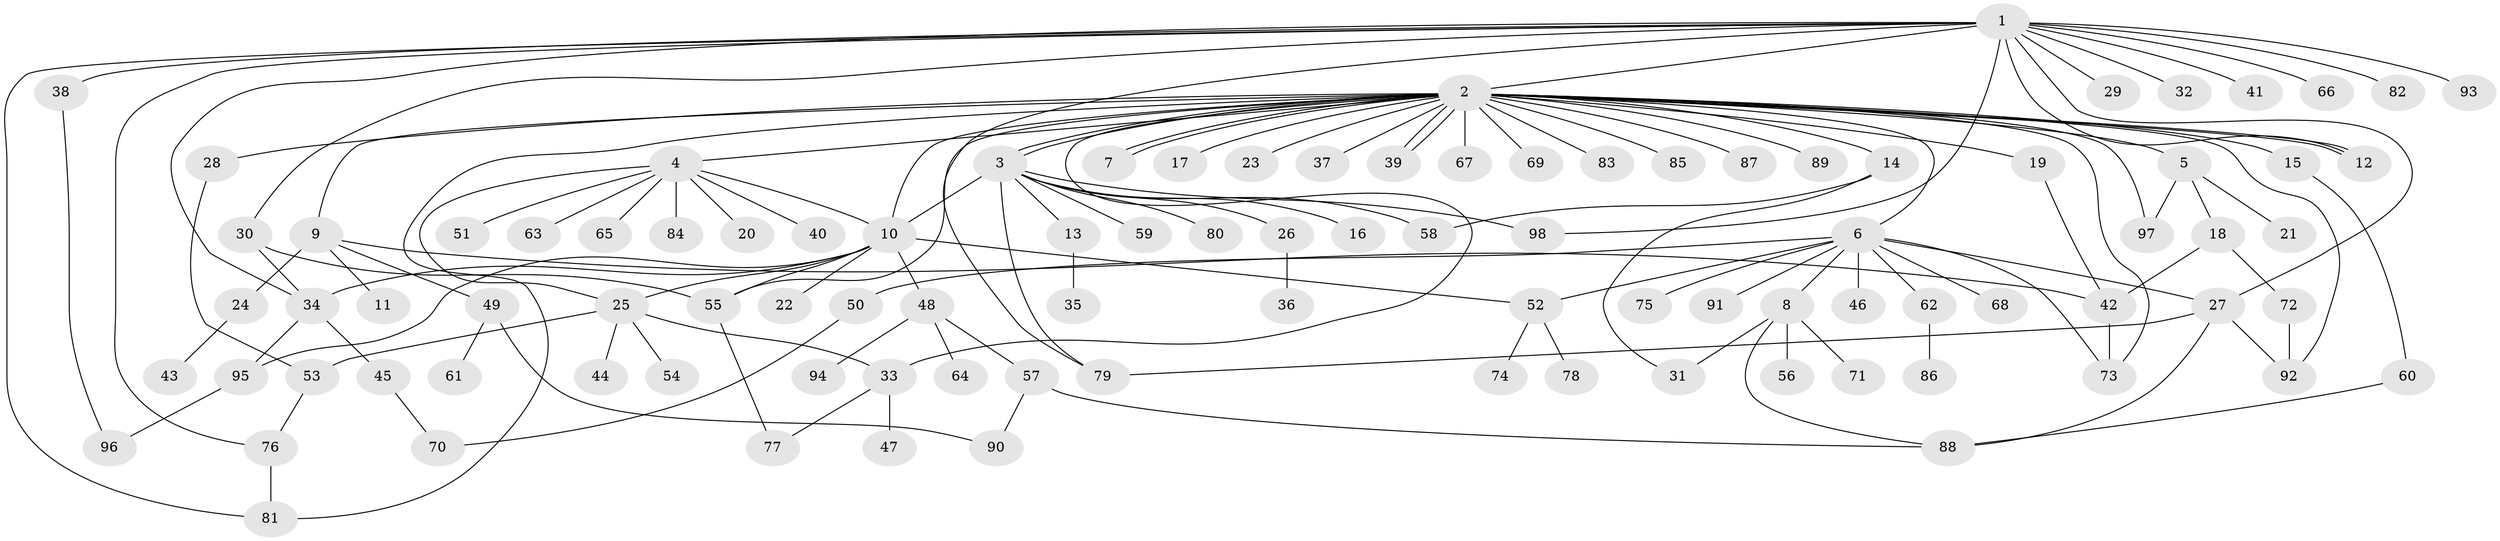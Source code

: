 // Generated by graph-tools (version 1.1) at 2025/01/03/09/25 03:01:37]
// undirected, 98 vertices, 136 edges
graph export_dot {
graph [start="1"]
  node [color=gray90,style=filled];
  1;
  2;
  3;
  4;
  5;
  6;
  7;
  8;
  9;
  10;
  11;
  12;
  13;
  14;
  15;
  16;
  17;
  18;
  19;
  20;
  21;
  22;
  23;
  24;
  25;
  26;
  27;
  28;
  29;
  30;
  31;
  32;
  33;
  34;
  35;
  36;
  37;
  38;
  39;
  40;
  41;
  42;
  43;
  44;
  45;
  46;
  47;
  48;
  49;
  50;
  51;
  52;
  53;
  54;
  55;
  56;
  57;
  58;
  59;
  60;
  61;
  62;
  63;
  64;
  65;
  66;
  67;
  68;
  69;
  70;
  71;
  72;
  73;
  74;
  75;
  76;
  77;
  78;
  79;
  80;
  81;
  82;
  83;
  84;
  85;
  86;
  87;
  88;
  89;
  90;
  91;
  92;
  93;
  94;
  95;
  96;
  97;
  98;
  1 -- 2;
  1 -- 12;
  1 -- 27;
  1 -- 29;
  1 -- 30;
  1 -- 32;
  1 -- 34;
  1 -- 38;
  1 -- 41;
  1 -- 66;
  1 -- 76;
  1 -- 79;
  1 -- 81;
  1 -- 82;
  1 -- 93;
  1 -- 98;
  2 -- 3;
  2 -- 3;
  2 -- 4;
  2 -- 5;
  2 -- 6;
  2 -- 7;
  2 -- 7;
  2 -- 9;
  2 -- 10;
  2 -- 12;
  2 -- 12;
  2 -- 14;
  2 -- 15;
  2 -- 17;
  2 -- 19;
  2 -- 23;
  2 -- 28;
  2 -- 33;
  2 -- 37;
  2 -- 39;
  2 -- 39;
  2 -- 55;
  2 -- 67;
  2 -- 69;
  2 -- 73;
  2 -- 81;
  2 -- 83;
  2 -- 85;
  2 -- 87;
  2 -- 89;
  2 -- 92;
  2 -- 97;
  3 -- 10;
  3 -- 13;
  3 -- 16;
  3 -- 26;
  3 -- 58;
  3 -- 59;
  3 -- 79;
  3 -- 80;
  3 -- 98;
  4 -- 10;
  4 -- 20;
  4 -- 25;
  4 -- 40;
  4 -- 51;
  4 -- 63;
  4 -- 65;
  4 -- 84;
  5 -- 18;
  5 -- 21;
  5 -- 97;
  6 -- 8;
  6 -- 27;
  6 -- 46;
  6 -- 50;
  6 -- 52;
  6 -- 62;
  6 -- 68;
  6 -- 73;
  6 -- 75;
  6 -- 91;
  8 -- 31;
  8 -- 56;
  8 -- 71;
  8 -- 88;
  9 -- 11;
  9 -- 24;
  9 -- 42;
  9 -- 49;
  10 -- 22;
  10 -- 25;
  10 -- 34;
  10 -- 48;
  10 -- 52;
  10 -- 55;
  10 -- 95;
  13 -- 35;
  14 -- 31;
  14 -- 58;
  15 -- 60;
  18 -- 42;
  18 -- 72;
  19 -- 42;
  24 -- 43;
  25 -- 33;
  25 -- 44;
  25 -- 53;
  25 -- 54;
  26 -- 36;
  27 -- 79;
  27 -- 88;
  27 -- 92;
  28 -- 53;
  30 -- 34;
  30 -- 55;
  33 -- 47;
  33 -- 77;
  34 -- 45;
  34 -- 95;
  38 -- 96;
  42 -- 73;
  45 -- 70;
  48 -- 57;
  48 -- 64;
  48 -- 94;
  49 -- 61;
  49 -- 90;
  50 -- 70;
  52 -- 74;
  52 -- 78;
  53 -- 76;
  55 -- 77;
  57 -- 88;
  57 -- 90;
  60 -- 88;
  62 -- 86;
  72 -- 92;
  76 -- 81;
  95 -- 96;
}
